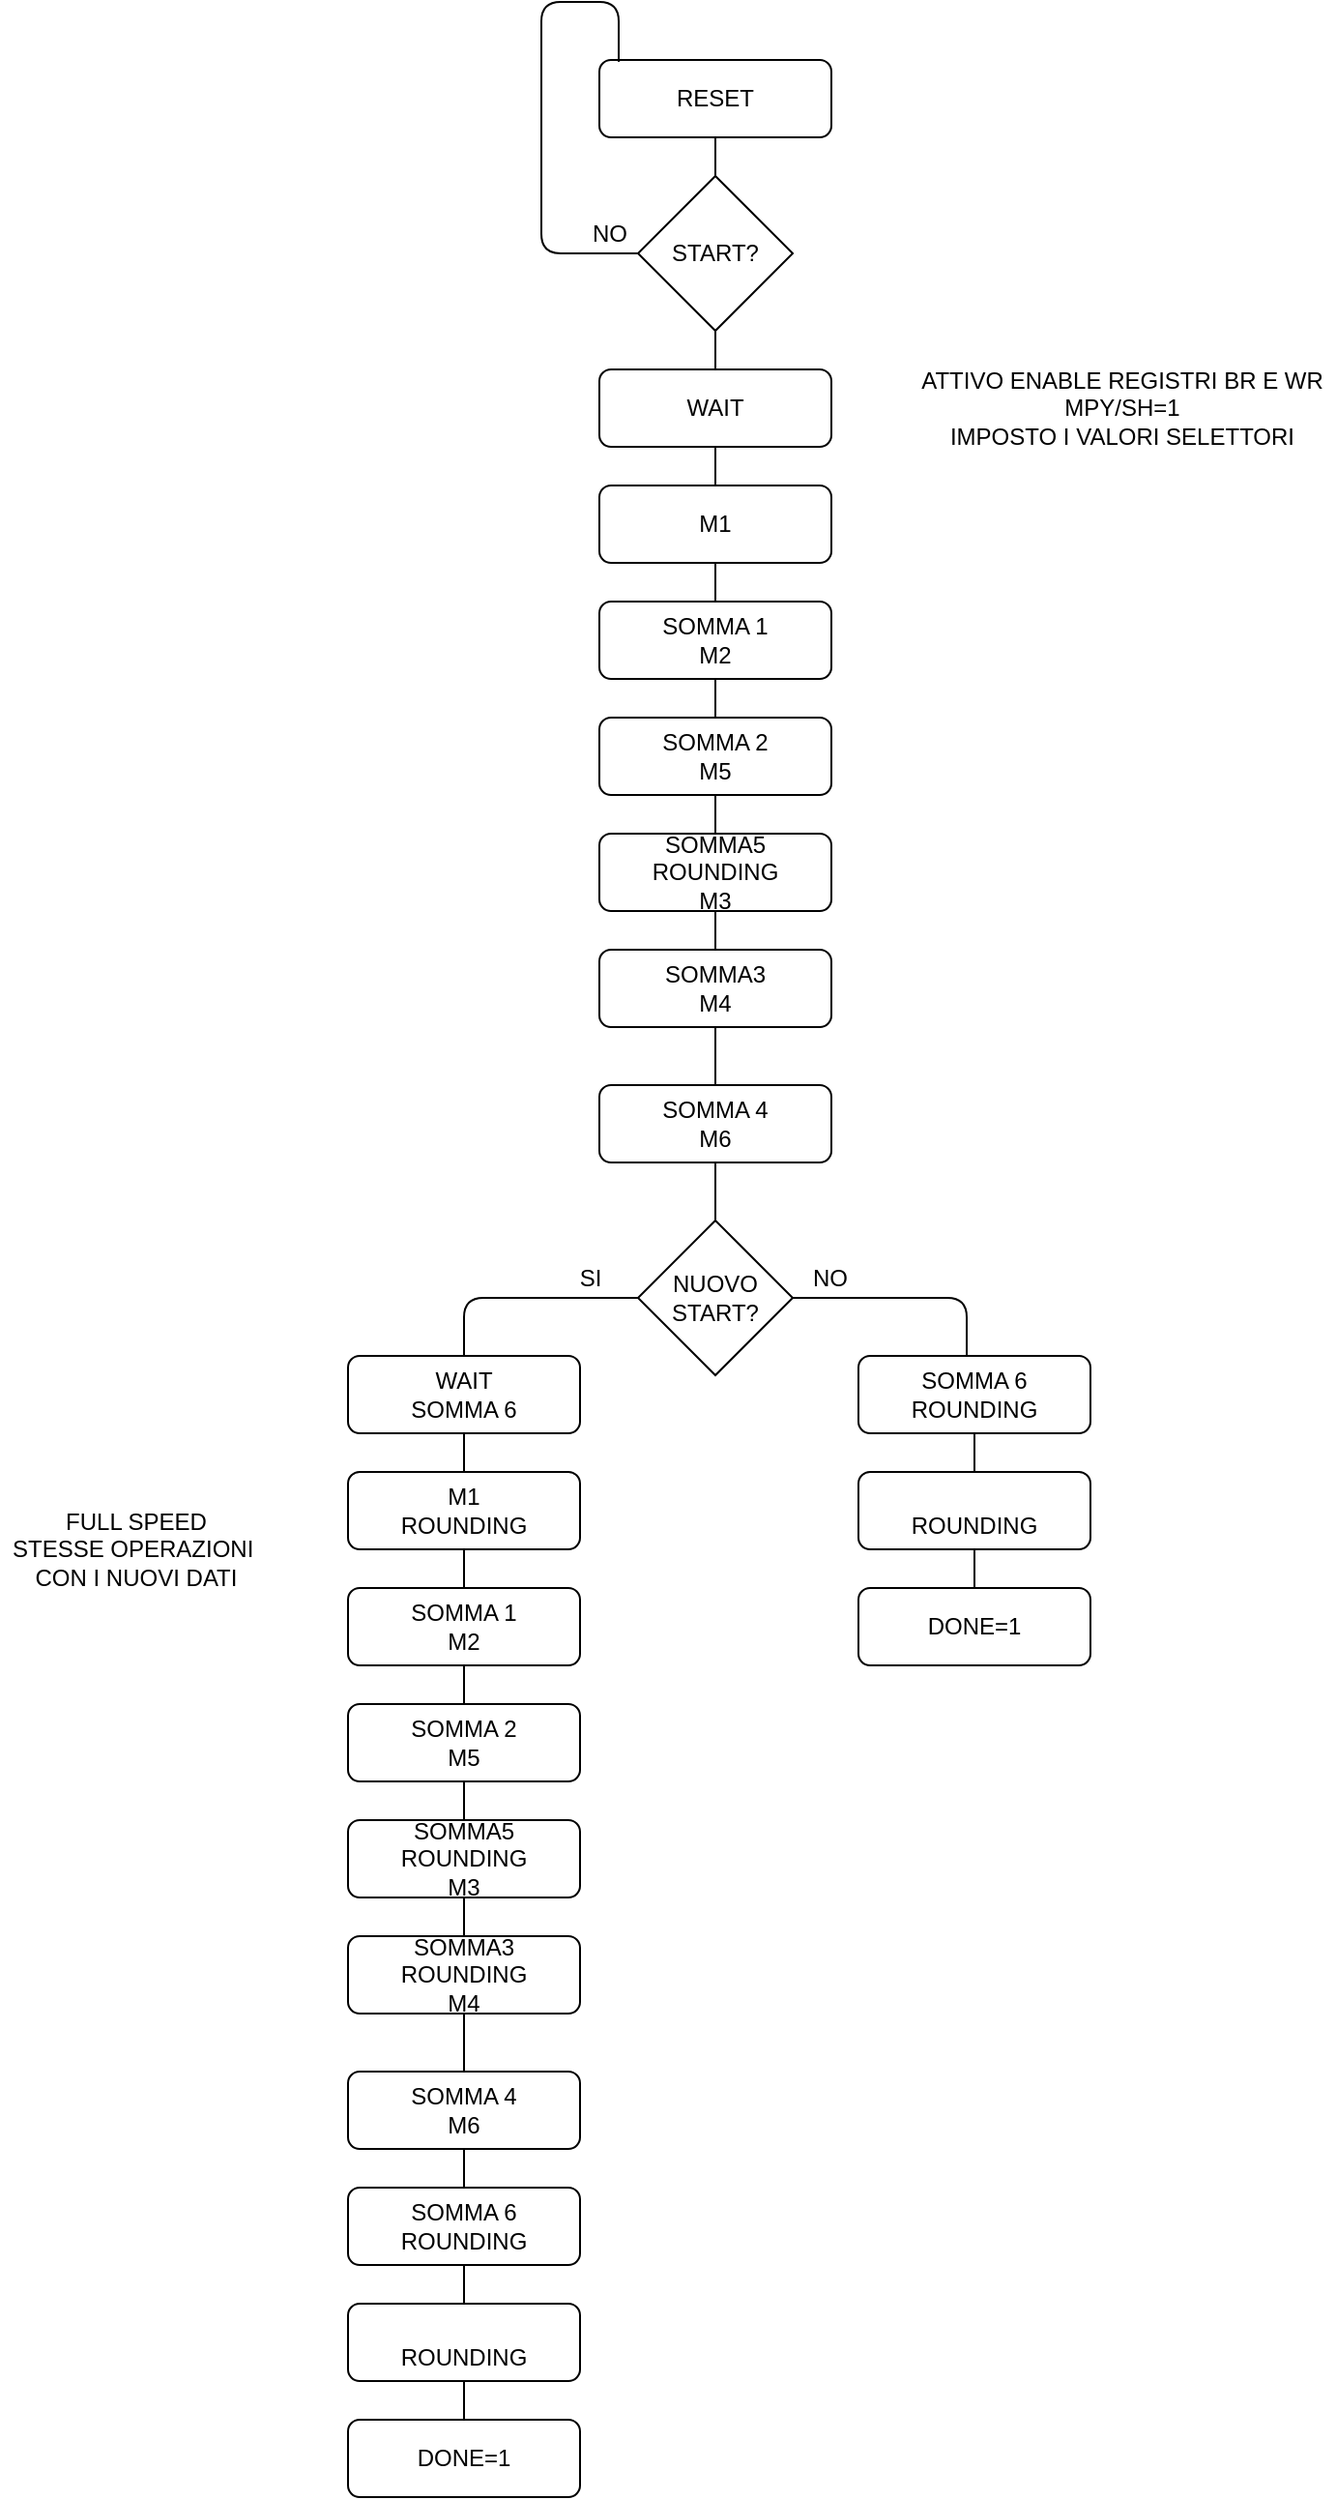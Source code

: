 <mxfile version="14.0.4" type="github">
  <diagram id="C5RBs43oDa-KdzZeNtuy" name="Page-1">
    <mxGraphModel dx="868" dy="482" grid="1" gridSize="10" guides="1" tooltips="1" connect="1" arrows="1" fold="1" page="1" pageScale="1" pageWidth="827" pageHeight="1169" math="0" shadow="0">
      <root>
        <mxCell id="WIyWlLk6GJQsqaUBKTNV-0" />
        <mxCell id="WIyWlLk6GJQsqaUBKTNV-1" parent="WIyWlLk6GJQsqaUBKTNV-0" />
        <mxCell id="U7MY-IpCY7Ir71Thvj8e-0" value="RESET" style="rounded=1;whiteSpace=wrap;html=1;" vertex="1" parent="WIyWlLk6GJQsqaUBKTNV-1">
          <mxGeometry x="310" y="60" width="120" height="40" as="geometry" />
        </mxCell>
        <mxCell id="U7MY-IpCY7Ir71Thvj8e-1" value="" style="endArrow=none;html=1;entryX=0.5;entryY=1;entryDx=0;entryDy=0;" edge="1" parent="WIyWlLk6GJQsqaUBKTNV-1" target="U7MY-IpCY7Ir71Thvj8e-0">
          <mxGeometry width="50" height="50" relative="1" as="geometry">
            <mxPoint x="370" y="120" as="sourcePoint" />
            <mxPoint x="440" y="250" as="targetPoint" />
          </mxGeometry>
        </mxCell>
        <mxCell id="U7MY-IpCY7Ir71Thvj8e-2" value="START?" style="rhombus;whiteSpace=wrap;html=1;" vertex="1" parent="WIyWlLk6GJQsqaUBKTNV-1">
          <mxGeometry x="330" y="120" width="80" height="80" as="geometry" />
        </mxCell>
        <mxCell id="U7MY-IpCY7Ir71Thvj8e-3" value="" style="endArrow=none;html=1;entryX=0;entryY=0.5;entryDx=0;entryDy=0;" edge="1" parent="WIyWlLk6GJQsqaUBKTNV-1" target="U7MY-IpCY7Ir71Thvj8e-2">
          <mxGeometry width="50" height="50" relative="1" as="geometry">
            <mxPoint x="320" y="61" as="sourcePoint" />
            <mxPoint x="440" y="250" as="targetPoint" />
            <Array as="points">
              <mxPoint x="320" y="30" />
              <mxPoint x="280" y="30" />
              <mxPoint x="280" y="160" />
            </Array>
          </mxGeometry>
        </mxCell>
        <mxCell id="U7MY-IpCY7Ir71Thvj8e-4" value="NO" style="text;html=1;align=center;verticalAlign=middle;resizable=0;points=[];autosize=1;" vertex="1" parent="WIyWlLk6GJQsqaUBKTNV-1">
          <mxGeometry x="300" y="140" width="30" height="20" as="geometry" />
        </mxCell>
        <mxCell id="U7MY-IpCY7Ir71Thvj8e-5" value="" style="endArrow=none;html=1;entryX=0.5;entryY=1;entryDx=0;entryDy=0;" edge="1" parent="WIyWlLk6GJQsqaUBKTNV-1" target="U7MY-IpCY7Ir71Thvj8e-2">
          <mxGeometry width="50" height="50" relative="1" as="geometry">
            <mxPoint x="370" y="220" as="sourcePoint" />
            <mxPoint x="440" y="250" as="targetPoint" />
          </mxGeometry>
        </mxCell>
        <mxCell id="U7MY-IpCY7Ir71Thvj8e-6" value="WAIT" style="rounded=1;whiteSpace=wrap;html=1;" vertex="1" parent="WIyWlLk6GJQsqaUBKTNV-1">
          <mxGeometry x="310" y="220" width="120" height="40" as="geometry" />
        </mxCell>
        <mxCell id="U7MY-IpCY7Ir71Thvj8e-7" value="ATTIVO&amp;nbsp;ENABLE REGISTRI BR E WR&lt;br&gt;MPY/SH=1&lt;br&gt;IMPOSTO I VALORI SELETTORI" style="text;html=1;align=center;verticalAlign=middle;resizable=0;points=[];autosize=1;" vertex="1" parent="WIyWlLk6GJQsqaUBKTNV-1">
          <mxGeometry x="470" y="215" width="220" height="50" as="geometry" />
        </mxCell>
        <mxCell id="U7MY-IpCY7Ir71Thvj8e-8" value="" style="endArrow=none;html=1;entryX=0.5;entryY=1;entryDx=0;entryDy=0;" edge="1" parent="WIyWlLk6GJQsqaUBKTNV-1" target="U7MY-IpCY7Ir71Thvj8e-6">
          <mxGeometry width="50" height="50" relative="1" as="geometry">
            <mxPoint x="370" y="280" as="sourcePoint" />
            <mxPoint x="440" y="240" as="targetPoint" />
          </mxGeometry>
        </mxCell>
        <mxCell id="U7MY-IpCY7Ir71Thvj8e-9" value="M1" style="rounded=1;whiteSpace=wrap;html=1;" vertex="1" parent="WIyWlLk6GJQsqaUBKTNV-1">
          <mxGeometry x="310" y="280" width="120" height="40" as="geometry" />
        </mxCell>
        <mxCell id="U7MY-IpCY7Ir71Thvj8e-10" value="" style="endArrow=none;html=1;exitX=0.5;exitY=1;exitDx=0;exitDy=0;" edge="1" parent="WIyWlLk6GJQsqaUBKTNV-1" source="U7MY-IpCY7Ir71Thvj8e-9">
          <mxGeometry width="50" height="50" relative="1" as="geometry">
            <mxPoint x="390" y="290" as="sourcePoint" />
            <mxPoint x="370" y="340" as="targetPoint" />
          </mxGeometry>
        </mxCell>
        <mxCell id="U7MY-IpCY7Ir71Thvj8e-11" value="SOMMA 1&lt;br&gt;M2" style="rounded=1;whiteSpace=wrap;html=1;" vertex="1" parent="WIyWlLk6GJQsqaUBKTNV-1">
          <mxGeometry x="310" y="340" width="120" height="40" as="geometry" />
        </mxCell>
        <mxCell id="U7MY-IpCY7Ir71Thvj8e-12" value="SOMMA 2&lt;br&gt;M5" style="rounded=1;whiteSpace=wrap;html=1;" vertex="1" parent="WIyWlLk6GJQsqaUBKTNV-1">
          <mxGeometry x="310" y="400" width="120" height="40" as="geometry" />
        </mxCell>
        <mxCell id="U7MY-IpCY7Ir71Thvj8e-13" value="" style="endArrow=none;html=1;entryX=0.5;entryY=1;entryDx=0;entryDy=0;" edge="1" target="U7MY-IpCY7Ir71Thvj8e-12" parent="WIyWlLk6GJQsqaUBKTNV-1">
          <mxGeometry width="50" height="50" relative="1" as="geometry">
            <mxPoint x="370" y="460" as="sourcePoint" />
            <mxPoint x="440" y="420" as="targetPoint" />
          </mxGeometry>
        </mxCell>
        <mxCell id="U7MY-IpCY7Ir71Thvj8e-14" value="SOMMA5&lt;br&gt;ROUNDING&lt;br&gt;M3" style="rounded=1;whiteSpace=wrap;html=1;" vertex="1" parent="WIyWlLk6GJQsqaUBKTNV-1">
          <mxGeometry x="310" y="460" width="120" height="40" as="geometry" />
        </mxCell>
        <mxCell id="U7MY-IpCY7Ir71Thvj8e-15" value="" style="endArrow=none;html=1;exitX=0.5;exitY=1;exitDx=0;exitDy=0;" edge="1" source="U7MY-IpCY7Ir71Thvj8e-14" parent="WIyWlLk6GJQsqaUBKTNV-1">
          <mxGeometry width="50" height="50" relative="1" as="geometry">
            <mxPoint x="390" y="470" as="sourcePoint" />
            <mxPoint x="370" y="520" as="targetPoint" />
          </mxGeometry>
        </mxCell>
        <mxCell id="U7MY-IpCY7Ir71Thvj8e-16" value="SOMMA3&lt;br&gt;M4" style="rounded=1;whiteSpace=wrap;html=1;" vertex="1" parent="WIyWlLk6GJQsqaUBKTNV-1">
          <mxGeometry x="310" y="520" width="120" height="40" as="geometry" />
        </mxCell>
        <mxCell id="U7MY-IpCY7Ir71Thvj8e-17" value="" style="endArrow=none;html=1;entryX=0.5;entryY=1;entryDx=0;entryDy=0;exitX=0.5;exitY=0;exitDx=0;exitDy=0;" edge="1" parent="WIyWlLk6GJQsqaUBKTNV-1" source="U7MY-IpCY7Ir71Thvj8e-12" target="U7MY-IpCY7Ir71Thvj8e-11">
          <mxGeometry width="50" height="50" relative="1" as="geometry">
            <mxPoint x="390" y="410" as="sourcePoint" />
            <mxPoint x="440" y="360" as="targetPoint" />
          </mxGeometry>
        </mxCell>
        <mxCell id="U7MY-IpCY7Ir71Thvj8e-18" value="SOMMA 4&lt;br&gt;M6" style="rounded=1;whiteSpace=wrap;html=1;" vertex="1" parent="WIyWlLk6GJQsqaUBKTNV-1">
          <mxGeometry x="310" y="590" width="120" height="40" as="geometry" />
        </mxCell>
        <mxCell id="U7MY-IpCY7Ir71Thvj8e-25" value="" style="endArrow=none;html=1;exitX=0.5;exitY=1;exitDx=0;exitDy=0;entryX=0.5;entryY=0;entryDx=0;entryDy=0;" edge="1" parent="WIyWlLk6GJQsqaUBKTNV-1" source="U7MY-IpCY7Ir71Thvj8e-16" target="U7MY-IpCY7Ir71Thvj8e-18">
          <mxGeometry width="50" height="50" relative="1" as="geometry">
            <mxPoint x="390" y="460" as="sourcePoint" />
            <mxPoint x="440" y="410" as="targetPoint" />
          </mxGeometry>
        </mxCell>
        <mxCell id="U7MY-IpCY7Ir71Thvj8e-26" value="" style="endArrow=none;html=1;exitX=0.5;exitY=1;exitDx=0;exitDy=0;" edge="1" parent="WIyWlLk6GJQsqaUBKTNV-1" source="U7MY-IpCY7Ir71Thvj8e-18" target="U7MY-IpCY7Ir71Thvj8e-27">
          <mxGeometry width="50" height="50" relative="1" as="geometry">
            <mxPoint x="390" y="650" as="sourcePoint" />
            <mxPoint x="370" y="650" as="targetPoint" />
          </mxGeometry>
        </mxCell>
        <mxCell id="U7MY-IpCY7Ir71Thvj8e-27" value="NUOVO&lt;br&gt;START?" style="rhombus;whiteSpace=wrap;html=1;" vertex="1" parent="WIyWlLk6GJQsqaUBKTNV-1">
          <mxGeometry x="330" y="660" width="80" height="80" as="geometry" />
        </mxCell>
        <mxCell id="U7MY-IpCY7Ir71Thvj8e-28" value="" style="endArrow=none;html=1;entryX=0;entryY=0.5;entryDx=0;entryDy=0;" edge="1" parent="WIyWlLk6GJQsqaUBKTNV-1" target="U7MY-IpCY7Ir71Thvj8e-27">
          <mxGeometry width="50" height="50" relative="1" as="geometry">
            <mxPoint x="240" y="730" as="sourcePoint" />
            <mxPoint x="440" y="730" as="targetPoint" />
            <Array as="points">
              <mxPoint x="240" y="700" />
            </Array>
          </mxGeometry>
        </mxCell>
        <mxCell id="U7MY-IpCY7Ir71Thvj8e-30" value="" style="endArrow=none;html=1;exitX=1;exitY=0.5;exitDx=0;exitDy=0;" edge="1" parent="WIyWlLk6GJQsqaUBKTNV-1" source="U7MY-IpCY7Ir71Thvj8e-27">
          <mxGeometry width="50" height="50" relative="1" as="geometry">
            <mxPoint x="390" y="780" as="sourcePoint" />
            <mxPoint x="500" y="730" as="targetPoint" />
            <Array as="points">
              <mxPoint x="500" y="700" />
            </Array>
          </mxGeometry>
        </mxCell>
        <mxCell id="U7MY-IpCY7Ir71Thvj8e-31" value="SI" style="text;html=1;align=center;verticalAlign=middle;resizable=0;points=[];autosize=1;" vertex="1" parent="WIyWlLk6GJQsqaUBKTNV-1">
          <mxGeometry x="290" y="680" width="30" height="20" as="geometry" />
        </mxCell>
        <mxCell id="U7MY-IpCY7Ir71Thvj8e-32" value="NO" style="text;html=1;align=center;verticalAlign=middle;resizable=0;points=[];autosize=1;" vertex="1" parent="WIyWlLk6GJQsqaUBKTNV-1">
          <mxGeometry x="414" y="680" width="30" height="20" as="geometry" />
        </mxCell>
        <mxCell id="U7MY-IpCY7Ir71Thvj8e-33" value="WAIT&lt;br&gt;SOMMA 6" style="rounded=1;whiteSpace=wrap;html=1;" vertex="1" parent="WIyWlLk6GJQsqaUBKTNV-1">
          <mxGeometry x="180" y="730" width="120" height="40" as="geometry" />
        </mxCell>
        <mxCell id="U7MY-IpCY7Ir71Thvj8e-34" value="" style="endArrow=none;html=1;entryX=0.5;entryY=1;entryDx=0;entryDy=0;" edge="1" target="U7MY-IpCY7Ir71Thvj8e-33" parent="WIyWlLk6GJQsqaUBKTNV-1">
          <mxGeometry width="50" height="50" relative="1" as="geometry">
            <mxPoint x="240" y="790" as="sourcePoint" />
            <mxPoint x="310" y="750" as="targetPoint" />
          </mxGeometry>
        </mxCell>
        <mxCell id="U7MY-IpCY7Ir71Thvj8e-35" value="M1&lt;br&gt;ROUNDING" style="rounded=1;whiteSpace=wrap;html=1;" vertex="1" parent="WIyWlLk6GJQsqaUBKTNV-1">
          <mxGeometry x="180" y="790" width="120" height="40" as="geometry" />
        </mxCell>
        <mxCell id="U7MY-IpCY7Ir71Thvj8e-36" value="" style="endArrow=none;html=1;exitX=0.5;exitY=1;exitDx=0;exitDy=0;" edge="1" source="U7MY-IpCY7Ir71Thvj8e-35" parent="WIyWlLk6GJQsqaUBKTNV-1">
          <mxGeometry width="50" height="50" relative="1" as="geometry">
            <mxPoint x="260" y="800" as="sourcePoint" />
            <mxPoint x="240" y="850" as="targetPoint" />
          </mxGeometry>
        </mxCell>
        <mxCell id="U7MY-IpCY7Ir71Thvj8e-37" value="SOMMA 1&lt;br&gt;M2" style="rounded=1;whiteSpace=wrap;html=1;" vertex="1" parent="WIyWlLk6GJQsqaUBKTNV-1">
          <mxGeometry x="180" y="850" width="120" height="40" as="geometry" />
        </mxCell>
        <mxCell id="U7MY-IpCY7Ir71Thvj8e-38" value="SOMMA 2&lt;br&gt;M5" style="rounded=1;whiteSpace=wrap;html=1;" vertex="1" parent="WIyWlLk6GJQsqaUBKTNV-1">
          <mxGeometry x="180" y="910" width="120" height="40" as="geometry" />
        </mxCell>
        <mxCell id="U7MY-IpCY7Ir71Thvj8e-39" value="" style="endArrow=none;html=1;entryX=0.5;entryY=1;entryDx=0;entryDy=0;" edge="1" target="U7MY-IpCY7Ir71Thvj8e-38" parent="WIyWlLk6GJQsqaUBKTNV-1">
          <mxGeometry width="50" height="50" relative="1" as="geometry">
            <mxPoint x="240" y="970" as="sourcePoint" />
            <mxPoint x="310" y="930" as="targetPoint" />
          </mxGeometry>
        </mxCell>
        <mxCell id="U7MY-IpCY7Ir71Thvj8e-40" value="SOMMA5&lt;br&gt;ROUNDING&lt;br&gt;M3" style="rounded=1;whiteSpace=wrap;html=1;" vertex="1" parent="WIyWlLk6GJQsqaUBKTNV-1">
          <mxGeometry x="180" y="970" width="120" height="40" as="geometry" />
        </mxCell>
        <mxCell id="U7MY-IpCY7Ir71Thvj8e-41" value="" style="endArrow=none;html=1;exitX=0.5;exitY=1;exitDx=0;exitDy=0;" edge="1" source="U7MY-IpCY7Ir71Thvj8e-40" parent="WIyWlLk6GJQsqaUBKTNV-1">
          <mxGeometry width="50" height="50" relative="1" as="geometry">
            <mxPoint x="260" y="980" as="sourcePoint" />
            <mxPoint x="240" y="1030" as="targetPoint" />
          </mxGeometry>
        </mxCell>
        <mxCell id="U7MY-IpCY7Ir71Thvj8e-42" value="SOMMA3&lt;br&gt;ROUNDING&lt;br&gt;M4" style="rounded=1;whiteSpace=wrap;html=1;" vertex="1" parent="WIyWlLk6GJQsqaUBKTNV-1">
          <mxGeometry x="180" y="1030" width="120" height="40" as="geometry" />
        </mxCell>
        <mxCell id="U7MY-IpCY7Ir71Thvj8e-43" value="" style="endArrow=none;html=1;entryX=0.5;entryY=1;entryDx=0;entryDy=0;exitX=0.5;exitY=0;exitDx=0;exitDy=0;" edge="1" source="U7MY-IpCY7Ir71Thvj8e-38" target="U7MY-IpCY7Ir71Thvj8e-37" parent="WIyWlLk6GJQsqaUBKTNV-1">
          <mxGeometry width="50" height="50" relative="1" as="geometry">
            <mxPoint x="260" y="920" as="sourcePoint" />
            <mxPoint x="310" y="870" as="targetPoint" />
          </mxGeometry>
        </mxCell>
        <mxCell id="U7MY-IpCY7Ir71Thvj8e-44" value="SOMMA 4&lt;br&gt;M6" style="rounded=1;whiteSpace=wrap;html=1;" vertex="1" parent="WIyWlLk6GJQsqaUBKTNV-1">
          <mxGeometry x="180" y="1100" width="120" height="40" as="geometry" />
        </mxCell>
        <mxCell id="U7MY-IpCY7Ir71Thvj8e-45" value="" style="endArrow=none;html=1;exitX=0.5;exitY=1;exitDx=0;exitDy=0;entryX=0.5;entryY=0;entryDx=0;entryDy=0;" edge="1" source="U7MY-IpCY7Ir71Thvj8e-42" target="U7MY-IpCY7Ir71Thvj8e-44" parent="WIyWlLk6GJQsqaUBKTNV-1">
          <mxGeometry width="50" height="50" relative="1" as="geometry">
            <mxPoint x="260" y="970" as="sourcePoint" />
            <mxPoint x="310" y="920" as="targetPoint" />
          </mxGeometry>
        </mxCell>
        <mxCell id="U7MY-IpCY7Ir71Thvj8e-47" value="SOMMA 6&lt;br&gt;ROUNDING" style="rounded=1;whiteSpace=wrap;html=1;" vertex="1" parent="WIyWlLk6GJQsqaUBKTNV-1">
          <mxGeometry x="444" y="730" width="120" height="40" as="geometry" />
        </mxCell>
        <mxCell id="U7MY-IpCY7Ir71Thvj8e-48" value="&lt;br&gt;ROUNDING" style="rounded=1;whiteSpace=wrap;html=1;" vertex="1" parent="WIyWlLk6GJQsqaUBKTNV-1">
          <mxGeometry x="444" y="790" width="120" height="40" as="geometry" />
        </mxCell>
        <mxCell id="U7MY-IpCY7Ir71Thvj8e-49" value="" style="endArrow=none;html=1;entryX=0.5;entryY=1;entryDx=0;entryDy=0;exitX=0.5;exitY=0;exitDx=0;exitDy=0;" edge="1" parent="WIyWlLk6GJQsqaUBKTNV-1" source="U7MY-IpCY7Ir71Thvj8e-48" target="U7MY-IpCY7Ir71Thvj8e-47">
          <mxGeometry width="50" height="50" relative="1" as="geometry">
            <mxPoint x="410" y="970" as="sourcePoint" />
            <mxPoint x="460" y="920" as="targetPoint" />
          </mxGeometry>
        </mxCell>
        <mxCell id="U7MY-IpCY7Ir71Thvj8e-50" value="" style="endArrow=none;html=1;exitX=0.5;exitY=1;exitDx=0;exitDy=0;" edge="1" parent="WIyWlLk6GJQsqaUBKTNV-1" source="U7MY-IpCY7Ir71Thvj8e-44">
          <mxGeometry width="50" height="50" relative="1" as="geometry">
            <mxPoint x="400" y="770" as="sourcePoint" />
            <mxPoint x="240" y="1160" as="targetPoint" />
          </mxGeometry>
        </mxCell>
        <mxCell id="U7MY-IpCY7Ir71Thvj8e-51" value="SOMMA 6&lt;br&gt;ROUNDING" style="rounded=1;whiteSpace=wrap;html=1;" vertex="1" parent="WIyWlLk6GJQsqaUBKTNV-1">
          <mxGeometry x="180" y="1160" width="120" height="40" as="geometry" />
        </mxCell>
        <mxCell id="U7MY-IpCY7Ir71Thvj8e-52" value="&lt;br&gt;ROUNDING" style="rounded=1;whiteSpace=wrap;html=1;" vertex="1" parent="WIyWlLk6GJQsqaUBKTNV-1">
          <mxGeometry x="180" y="1220" width="120" height="40" as="geometry" />
        </mxCell>
        <mxCell id="U7MY-IpCY7Ir71Thvj8e-53" value="" style="endArrow=none;html=1;entryX=0.5;entryY=1;entryDx=0;entryDy=0;exitX=0.5;exitY=0;exitDx=0;exitDy=0;" edge="1" source="U7MY-IpCY7Ir71Thvj8e-52" target="U7MY-IpCY7Ir71Thvj8e-51" parent="WIyWlLk6GJQsqaUBKTNV-1">
          <mxGeometry width="50" height="50" relative="1" as="geometry">
            <mxPoint x="146" y="1400" as="sourcePoint" />
            <mxPoint x="196" y="1350" as="targetPoint" />
          </mxGeometry>
        </mxCell>
        <mxCell id="U7MY-IpCY7Ir71Thvj8e-54" value="DONE=1" style="rounded=1;whiteSpace=wrap;html=1;" vertex="1" parent="WIyWlLk6GJQsqaUBKTNV-1">
          <mxGeometry x="444" y="850" width="120" height="40" as="geometry" />
        </mxCell>
        <mxCell id="U7MY-IpCY7Ir71Thvj8e-55" value="" style="endArrow=none;html=1;entryX=0.5;entryY=1;entryDx=0;entryDy=0;exitX=0.5;exitY=0;exitDx=0;exitDy=0;" edge="1" parent="WIyWlLk6GJQsqaUBKTNV-1" source="U7MY-IpCY7Ir71Thvj8e-54" target="U7MY-IpCY7Ir71Thvj8e-48">
          <mxGeometry width="50" height="50" relative="1" as="geometry">
            <mxPoint x="410" y="970" as="sourcePoint" />
            <mxPoint x="460" y="920" as="targetPoint" />
          </mxGeometry>
        </mxCell>
        <mxCell id="U7MY-IpCY7Ir71Thvj8e-56" value="DONE=1" style="rounded=1;whiteSpace=wrap;html=1;" vertex="1" parent="WIyWlLk6GJQsqaUBKTNV-1">
          <mxGeometry x="180" y="1280" width="120" height="40" as="geometry" />
        </mxCell>
        <mxCell id="U7MY-IpCY7Ir71Thvj8e-57" value="" style="endArrow=none;html=1;entryX=0.5;entryY=1;entryDx=0;entryDy=0;exitX=0.5;exitY=0;exitDx=0;exitDy=0;" edge="1" parent="WIyWlLk6GJQsqaUBKTNV-1" source="U7MY-IpCY7Ir71Thvj8e-56" target="U7MY-IpCY7Ir71Thvj8e-52">
          <mxGeometry width="50" height="50" relative="1" as="geometry">
            <mxPoint x="410" y="1310" as="sourcePoint" />
            <mxPoint x="460" y="1260" as="targetPoint" />
          </mxGeometry>
        </mxCell>
        <mxCell id="U7MY-IpCY7Ir71Thvj8e-58" value="FULL SPEED&lt;br&gt;STESSE OPERAZIONI&amp;nbsp;&lt;br&gt;CON I NUOVI DATI" style="text;html=1;align=center;verticalAlign=middle;resizable=0;points=[];autosize=1;" vertex="1" parent="WIyWlLk6GJQsqaUBKTNV-1">
          <mxGeometry y="805" width="140" height="50" as="geometry" />
        </mxCell>
      </root>
    </mxGraphModel>
  </diagram>
</mxfile>
